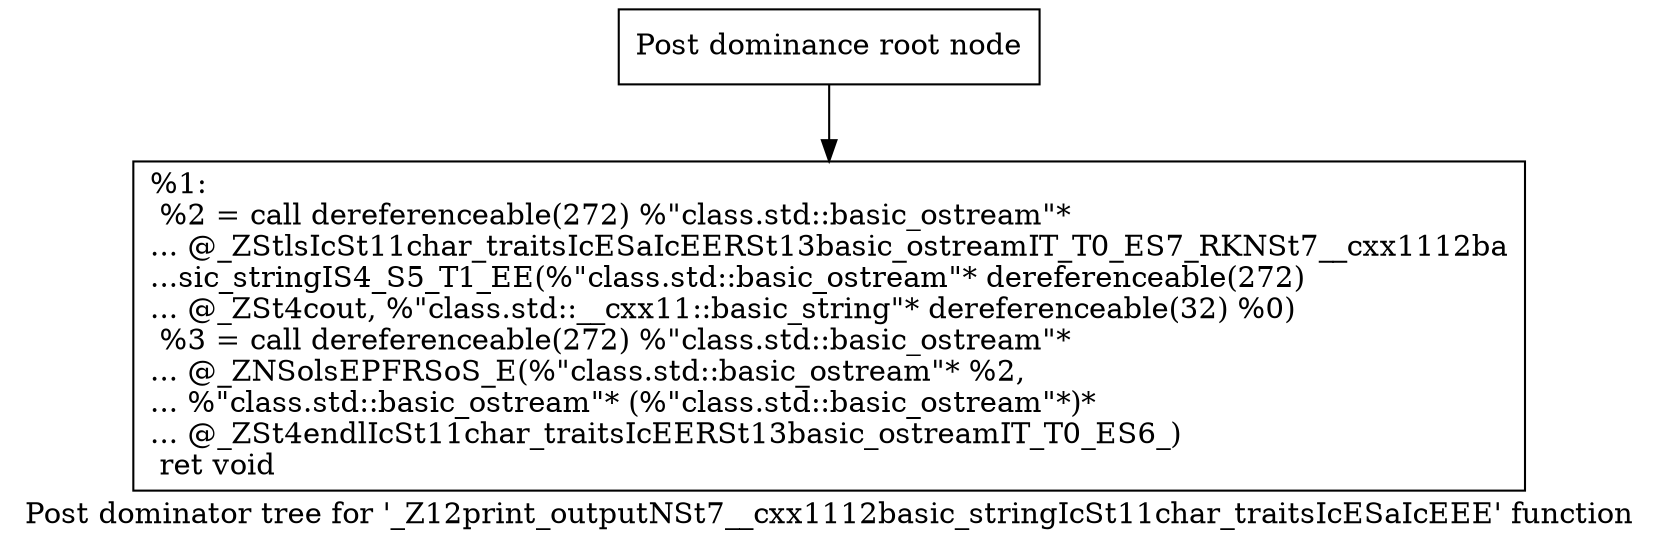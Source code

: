 digraph "Post dominator tree for '_Z12print_outputNSt7__cxx1112basic_stringIcSt11char_traitsIcESaIcEEE' function" {
	label="Post dominator tree for '_Z12print_outputNSt7__cxx1112basic_stringIcSt11char_traitsIcESaIcEEE' function";

	Node0x1643350 [shape=record,label="{Post dominance root node}"];
	Node0x1643350 -> Node0x16372d0;
	Node0x16372d0 [shape=record,label="{%1:\l  %2 = call dereferenceable(272) %\"class.std::basic_ostream\"*\l... @_ZStlsIcSt11char_traitsIcESaIcEERSt13basic_ostreamIT_T0_ES7_RKNSt7__cxx1112ba\l...sic_stringIS4_S5_T1_EE(%\"class.std::basic_ostream\"* dereferenceable(272)\l... @_ZSt4cout, %\"class.std::__cxx11::basic_string\"* dereferenceable(32) %0)\l  %3 = call dereferenceable(272) %\"class.std::basic_ostream\"*\l... @_ZNSolsEPFRSoS_E(%\"class.std::basic_ostream\"* %2,\l... %\"class.std::basic_ostream\"* (%\"class.std::basic_ostream\"*)*\l... @_ZSt4endlIcSt11char_traitsIcEERSt13basic_ostreamIT_T0_ES6_)\l  ret void\l}"];
}
